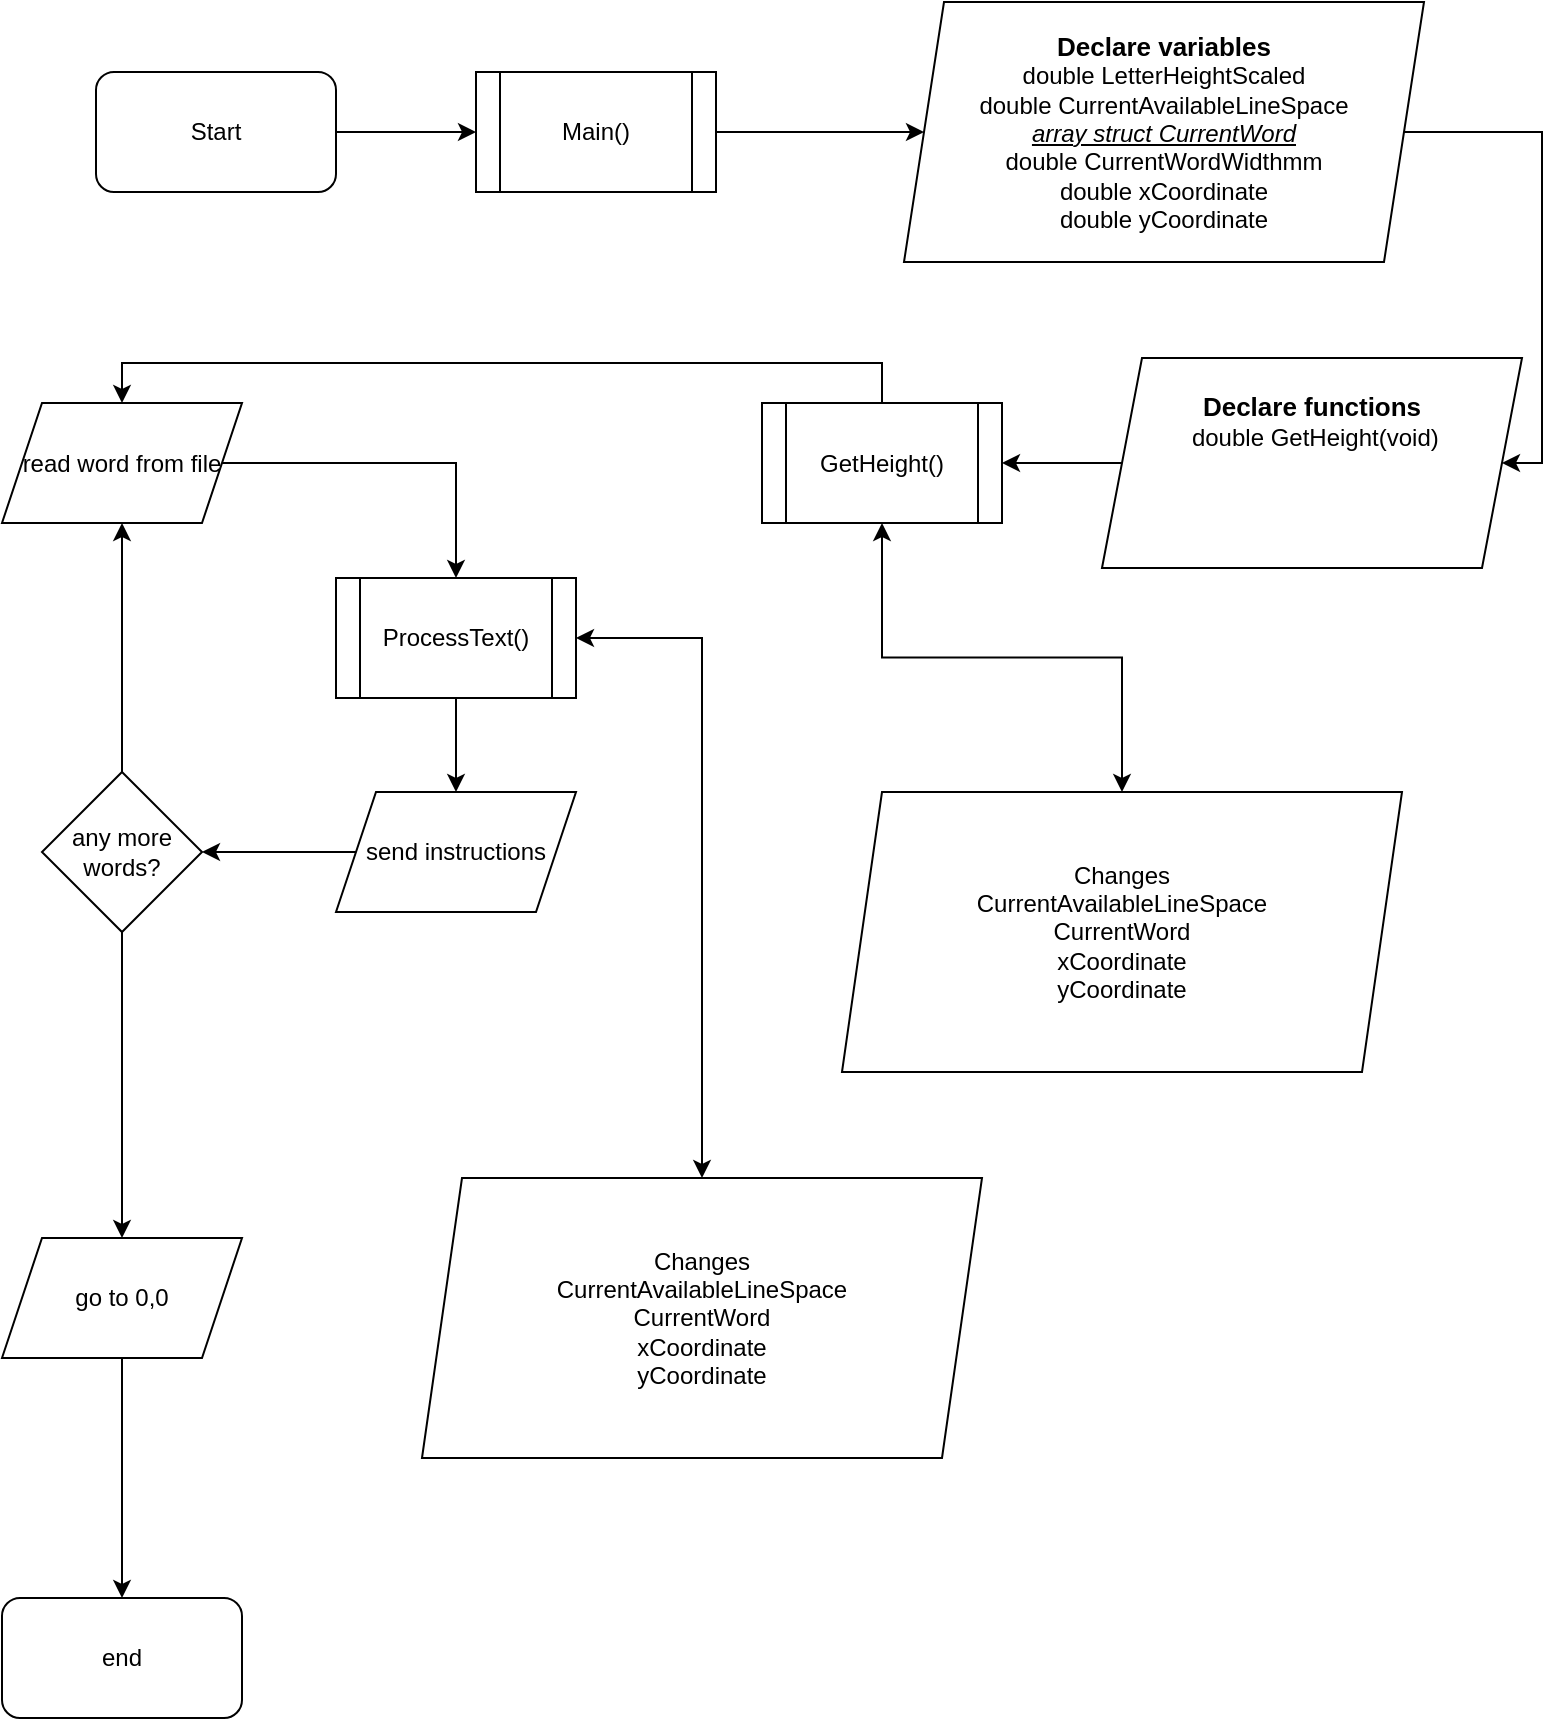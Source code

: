 <mxfile version="25.0.1" pages="2">
  <diagram name="Page-1" id="O9yYPY4qAZch_6_0QE-m">
    <mxGraphModel dx="1363" dy="913" grid="1" gridSize="10" guides="1" tooltips="1" connect="1" arrows="1" fold="1" page="1" pageScale="1" pageWidth="827" pageHeight="1169" math="0" shadow="0">
      <root>
        <mxCell id="0" />
        <mxCell id="1" parent="0" />
        <mxCell id="RyT3h0q8uJ0lcJPvg5cY-3" style="edgeStyle=orthogonalEdgeStyle;rounded=0;orthogonalLoop=1;jettySize=auto;html=1;exitX=1;exitY=0.5;exitDx=0;exitDy=0;entryX=0;entryY=0.5;entryDx=0;entryDy=0;" parent="1" source="RyT3h0q8uJ0lcJPvg5cY-1" target="RyT3h0q8uJ0lcJPvg5cY-2" edge="1">
          <mxGeometry relative="1" as="geometry" />
        </mxCell>
        <mxCell id="RyT3h0q8uJ0lcJPvg5cY-1" value="Start" style="rounded=1;whiteSpace=wrap;html=1;" parent="1" vertex="1">
          <mxGeometry x="57" y="67" width="120" height="60" as="geometry" />
        </mxCell>
        <mxCell id="PSvTm_7GEx3-Y-DfHrny-21" value="" style="edgeStyle=orthogonalEdgeStyle;rounded=0;orthogonalLoop=1;jettySize=auto;html=1;exitX=1;exitY=0.5;exitDx=0;exitDy=0;entryX=0;entryY=0.5;entryDx=0;entryDy=0;" edge="1" parent="1" source="RyT3h0q8uJ0lcJPvg5cY-2" target="PSvTm_7GEx3-Y-DfHrny-20">
          <mxGeometry relative="1" as="geometry" />
        </mxCell>
        <mxCell id="RyT3h0q8uJ0lcJPvg5cY-2" value="Main()" style="rounded=0;whiteSpace=wrap;html=1;shape=process;backgroundOutline=1;" parent="1" vertex="1">
          <mxGeometry x="247" y="67" width="120" height="60" as="geometry" />
        </mxCell>
        <mxCell id="PSvTm_7GEx3-Y-DfHrny-23" value="" style="edgeStyle=orthogonalEdgeStyle;rounded=0;orthogonalLoop=1;jettySize=auto;html=1;entryX=1;entryY=0.5;entryDx=0;entryDy=0;exitX=1;exitY=0.5;exitDx=0;exitDy=0;" edge="1" parent="1" source="PSvTm_7GEx3-Y-DfHrny-20" target="PSvTm_7GEx3-Y-DfHrny-22">
          <mxGeometry relative="1" as="geometry">
            <Array as="points">
              <mxPoint x="780" y="97" />
              <mxPoint x="780" y="263" />
            </Array>
          </mxGeometry>
        </mxCell>
        <mxCell id="PSvTm_7GEx3-Y-DfHrny-20" value="&lt;b&gt;&lt;font style=&quot;font-size: 13px;&quot;&gt;Declare variables&lt;/font&gt;&lt;/b&gt;&lt;div&gt;double LetterHeightScaled&lt;/div&gt;&lt;div&gt;double CurrentAvailableLineSpace&lt;/div&gt;&lt;div&gt;&lt;i style=&quot;&quot;&gt;&lt;u&gt;array struct CurrentWord&lt;/u&gt;&lt;/i&gt;&lt;/div&gt;&lt;div&gt;double CurrentWordWidthmm&lt;/div&gt;&lt;div&gt;double xCoordinate&lt;/div&gt;&lt;div&gt;double yCoordinate&lt;/div&gt;" style="shape=parallelogram;perimeter=parallelogramPerimeter;whiteSpace=wrap;html=1;fixedSize=1;rounded=0;" vertex="1" parent="1">
          <mxGeometry x="461" y="32" width="260" height="130" as="geometry" />
        </mxCell>
        <mxCell id="oYP-oFw4IIcHxhokV4HD-5" style="edgeStyle=orthogonalEdgeStyle;rounded=0;orthogonalLoop=1;jettySize=auto;html=1;exitX=0;exitY=0.5;exitDx=0;exitDy=0;entryX=1;entryY=0.5;entryDx=0;entryDy=0;" edge="1" parent="1" source="PSvTm_7GEx3-Y-DfHrny-22" target="PSvTm_7GEx3-Y-DfHrny-27">
          <mxGeometry relative="1" as="geometry" />
        </mxCell>
        <mxCell id="PSvTm_7GEx3-Y-DfHrny-22" value="&lt;b&gt;&lt;font style=&quot;font-size: 13px;&quot;&gt;Declare functions&lt;/font&gt;&lt;/b&gt;&lt;div&gt;&amp;nbsp;double GetHeight(void)&lt;/div&gt;&lt;div&gt;&lt;br&gt;&lt;div&gt;&lt;br&gt;&lt;/div&gt;&lt;/div&gt;&lt;div&gt;&lt;br&gt;&lt;/div&gt;" style="whiteSpace=wrap;html=1;rounded=0;shape=parallelogram;backgroundOutline=1;perimeter=parallelogramPerimeter;fixedSize=1;" vertex="1" parent="1">
          <mxGeometry x="560" y="210" width="210" height="105" as="geometry" />
        </mxCell>
        <mxCell id="oYP-oFw4IIcHxhokV4HD-12" style="edgeStyle=orthogonalEdgeStyle;rounded=0;orthogonalLoop=1;jettySize=auto;html=1;exitX=0.5;exitY=1;exitDx=0;exitDy=0;entryX=0.5;entryY=0;entryDx=0;entryDy=0;startArrow=classic;startFill=1;" edge="1" parent="1" source="PSvTm_7GEx3-Y-DfHrny-27" target="oYP-oFw4IIcHxhokV4HD-9">
          <mxGeometry relative="1" as="geometry" />
        </mxCell>
        <mxCell id="PSvTm_7GEx3-Y-DfHrny-27" value="GetHeight()" style="shape=process;whiteSpace=wrap;html=1;backgroundOutline=1;" vertex="1" parent="1">
          <mxGeometry x="390" y="232.5" width="120" height="60" as="geometry" />
        </mxCell>
        <mxCell id="PSvTm_7GEx3-Y-DfHrny-40" style="edgeStyle=orthogonalEdgeStyle;rounded=0;orthogonalLoop=1;jettySize=auto;html=1;entryX=0.5;entryY=0;entryDx=0;entryDy=0;exitX=1;exitY=0.5;exitDx=0;exitDy=0;" edge="1" parent="1" source="PSvTm_7GEx3-Y-DfHrny-36" target="PSvTm_7GEx3-Y-DfHrny-37">
          <mxGeometry relative="1" as="geometry">
            <mxPoint x="300" y="290" as="sourcePoint" />
            <Array as="points">
              <mxPoint x="237" y="263" />
            </Array>
          </mxGeometry>
        </mxCell>
        <mxCell id="PSvTm_7GEx3-Y-DfHrny-44" style="edgeStyle=orthogonalEdgeStyle;rounded=0;orthogonalLoop=1;jettySize=auto;html=1;exitX=0.5;exitY=1;exitDx=0;exitDy=0;entryX=0.5;entryY=0;entryDx=0;entryDy=0;" edge="1" parent="1" source="PSvTm_7GEx3-Y-DfHrny-37" target="PSvTm_7GEx3-Y-DfHrny-42">
          <mxGeometry relative="1" as="geometry" />
        </mxCell>
        <mxCell id="oYP-oFw4IIcHxhokV4HD-11" style="edgeStyle=orthogonalEdgeStyle;rounded=0;orthogonalLoop=1;jettySize=auto;html=1;exitX=1;exitY=0.5;exitDx=0;exitDy=0;entryX=0.5;entryY=0;entryDx=0;entryDy=0;startArrow=classic;startFill=1;" edge="1" parent="1" source="PSvTm_7GEx3-Y-DfHrny-37" target="oYP-oFw4IIcHxhokV4HD-7">
          <mxGeometry relative="1" as="geometry" />
        </mxCell>
        <mxCell id="PSvTm_7GEx3-Y-DfHrny-37" value="ProcessText()" style="shape=process;whiteSpace=wrap;html=1;backgroundOutline=1;" vertex="1" parent="1">
          <mxGeometry x="177" y="320" width="120" height="60" as="geometry" />
        </mxCell>
        <mxCell id="PSvTm_7GEx3-Y-DfHrny-39" style="edgeStyle=orthogonalEdgeStyle;rounded=0;orthogonalLoop=1;jettySize=auto;html=1;exitX=0.5;exitY=0;exitDx=0;exitDy=0;entryX=0.5;entryY=1;entryDx=0;entryDy=0;" edge="1" parent="1" source="PSvTm_7GEx3-Y-DfHrny-38" target="PSvTm_7GEx3-Y-DfHrny-36">
          <mxGeometry relative="1" as="geometry">
            <mxPoint x="310" y="370" as="targetPoint" />
            <Array as="points">
              <mxPoint x="70" y="420" />
            </Array>
          </mxGeometry>
        </mxCell>
        <mxCell id="PSvTm_7GEx3-Y-DfHrny-47" style="edgeStyle=orthogonalEdgeStyle;rounded=0;orthogonalLoop=1;jettySize=auto;html=1;exitX=0.5;exitY=1;exitDx=0;exitDy=0;entryX=0.5;entryY=0;entryDx=0;entryDy=0;" edge="1" parent="1" source="PSvTm_7GEx3-Y-DfHrny-38" target="PSvTm_7GEx3-Y-DfHrny-45">
          <mxGeometry relative="1" as="geometry">
            <Array as="points">
              <mxPoint x="70" y="650" />
            </Array>
          </mxGeometry>
        </mxCell>
        <mxCell id="PSvTm_7GEx3-Y-DfHrny-38" value="any more words?" style="rhombus;whiteSpace=wrap;html=1;" vertex="1" parent="1">
          <mxGeometry x="30" y="417" width="80" height="80" as="geometry" />
        </mxCell>
        <mxCell id="PSvTm_7GEx3-Y-DfHrny-43" style="edgeStyle=orthogonalEdgeStyle;rounded=0;orthogonalLoop=1;jettySize=auto;html=1;exitX=1;exitY=0.5;exitDx=0;exitDy=0;entryX=1;entryY=0.5;entryDx=0;entryDy=0;" edge="1" parent="1" source="PSvTm_7GEx3-Y-DfHrny-42" target="PSvTm_7GEx3-Y-DfHrny-38">
          <mxGeometry relative="1" as="geometry" />
        </mxCell>
        <mxCell id="PSvTm_7GEx3-Y-DfHrny-42" value="send instructions" style="shape=parallelogram;perimeter=parallelogramPerimeter;whiteSpace=wrap;html=1;fixedSize=1;" vertex="1" parent="1">
          <mxGeometry x="177" y="427" width="120" height="60" as="geometry" />
        </mxCell>
        <mxCell id="PSvTm_7GEx3-Y-DfHrny-48" style="edgeStyle=orthogonalEdgeStyle;rounded=0;orthogonalLoop=1;jettySize=auto;html=1;exitX=0.5;exitY=1;exitDx=0;exitDy=0;entryX=0.5;entryY=0;entryDx=0;entryDy=0;" edge="1" parent="1" source="PSvTm_7GEx3-Y-DfHrny-45" target="PSvTm_7GEx3-Y-DfHrny-46">
          <mxGeometry relative="1" as="geometry" />
        </mxCell>
        <mxCell id="PSvTm_7GEx3-Y-DfHrny-45" value="go to 0,0" style="shape=parallelogram;perimeter=parallelogramPerimeter;whiteSpace=wrap;html=1;fixedSize=1;" vertex="1" parent="1">
          <mxGeometry x="10" y="650" width="120" height="60" as="geometry" />
        </mxCell>
        <mxCell id="PSvTm_7GEx3-Y-DfHrny-46" value="end" style="rounded=1;whiteSpace=wrap;html=1;" vertex="1" parent="1">
          <mxGeometry x="10" y="830" width="120" height="60" as="geometry" />
        </mxCell>
        <mxCell id="oYP-oFw4IIcHxhokV4HD-2" value="" style="edgeStyle=orthogonalEdgeStyle;rounded=0;orthogonalLoop=1;jettySize=auto;html=1;exitX=0.5;exitY=0;exitDx=0;exitDy=0;entryX=0.5;entryY=0;entryDx=0;entryDy=0;" edge="1" parent="1" source="PSvTm_7GEx3-Y-DfHrny-27" target="PSvTm_7GEx3-Y-DfHrny-36">
          <mxGeometry relative="1" as="geometry">
            <mxPoint x="247" y="263" as="sourcePoint" />
            <mxPoint x="90" y="340" as="targetPoint" />
          </mxGeometry>
        </mxCell>
        <mxCell id="PSvTm_7GEx3-Y-DfHrny-36" value="read word from file" style="shape=parallelogram;perimeter=parallelogramPerimeter;whiteSpace=wrap;html=1;fixedSize=1;" vertex="1" parent="1">
          <mxGeometry x="10" y="232.5" width="120" height="60" as="geometry" />
        </mxCell>
        <mxCell id="oYP-oFw4IIcHxhokV4HD-7" value="Changes&lt;div&gt;CurrentAvailableLineSpace&lt;/div&gt;&lt;div&gt;CurrentWord&lt;br&gt;&lt;div&gt;xCoordinate&lt;/div&gt;&lt;div&gt;yCoordinate&lt;/div&gt;&lt;/div&gt;" style="shape=parallelogram;perimeter=parallelogramPerimeter;whiteSpace=wrap;html=1;fixedSize=1;" vertex="1" parent="1">
          <mxGeometry x="220" y="620" width="280" height="140" as="geometry" />
        </mxCell>
        <mxCell id="oYP-oFw4IIcHxhokV4HD-9" value="Changes&lt;div&gt;CurrentAvailableLineSpace&lt;/div&gt;&lt;div&gt;CurrentWord&lt;br&gt;&lt;div&gt;xCoordinate&lt;/div&gt;&lt;div&gt;yCoordinate&lt;/div&gt;&lt;/div&gt;" style="shape=parallelogram;perimeter=parallelogramPerimeter;whiteSpace=wrap;html=1;fixedSize=1;" vertex="1" parent="1">
          <mxGeometry x="430" y="427" width="280" height="140" as="geometry" />
        </mxCell>
      </root>
    </mxGraphModel>
  </diagram>
  <diagram id="rnZnNiLrRkfmeJ1iTpo8" name="Page-2">
    <mxGraphModel dx="1272" dy="852" grid="1" gridSize="10" guides="1" tooltips="1" connect="1" arrows="1" fold="1" page="1" pageScale="1" pageWidth="827" pageHeight="1169" math="0" shadow="0">
      <root>
        <mxCell id="0" />
        <mxCell id="1" parent="0" />
        <mxCell id="nWOsjJTy5GrBwk9Dym0t-1" value="GetText(void)" style="shape=process;whiteSpace=wrap;html=1;backgroundOutline=1;" vertex="1" parent="1">
          <mxGeometry x="260" y="60" width="120" height="60" as="geometry" />
        </mxCell>
        <mxCell id="nWOsjJTy5GrBwk9Dym0t-7" style="edgeStyle=orthogonalEdgeStyle;rounded=0;orthogonalLoop=1;jettySize=auto;html=1;exitX=0.5;exitY=1;exitDx=0;exitDy=0;" edge="1" parent="1" source="nWOsjJTy5GrBwk9Dym0t-2">
          <mxGeometry relative="1" as="geometry">
            <mxPoint x="310" y="330" as="targetPoint" />
          </mxGeometry>
        </mxCell>
        <mxCell id="nWOsjJTy5GrBwk9Dym0t-2" value="input file name" style="shape=parallelogram;perimeter=parallelogramPerimeter;whiteSpace=wrap;html=1;fixedSize=1;" vertex="1" parent="1">
          <mxGeometry x="250" y="180" width="120" height="60" as="geometry" />
        </mxCell>
        <mxCell id="nWOsjJTy5GrBwk9Dym0t-5" style="edgeStyle=orthogonalEdgeStyle;rounded=0;orthogonalLoop=1;jettySize=auto;html=1;exitX=0.5;exitY=1;exitDx=0;exitDy=0;entryX=0.567;entryY=-0.05;entryDx=0;entryDy=0;entryPerimeter=0;" edge="1" parent="1" source="nWOsjJTy5GrBwk9Dym0t-1" target="nWOsjJTy5GrBwk9Dym0t-2">
          <mxGeometry relative="1" as="geometry" />
        </mxCell>
        <mxCell id="nWOsjJTy5GrBwk9Dym0t-10" style="edgeStyle=orthogonalEdgeStyle;rounded=0;orthogonalLoop=1;jettySize=auto;html=1;exitX=0.5;exitY=1;exitDx=0;exitDy=0;entryX=0.5;entryY=0;entryDx=0;entryDy=0;" edge="1" parent="1">
          <mxGeometry relative="1" as="geometry">
            <mxPoint x="560" y="230" as="sourcePoint" />
            <mxPoint x="560" y="290" as="targetPoint" />
          </mxGeometry>
        </mxCell>
        <mxCell id="nWOsjJTy5GrBwk9Dym0t-8" value="open file" style="shape=parallelogram;perimeter=parallelogramPerimeter;whiteSpace=wrap;html=1;fixedSize=1;" vertex="1" parent="1">
          <mxGeometry x="250" y="270" width="120" height="60" as="geometry" />
        </mxCell>
        <mxCell id="nWOsjJTy5GrBwk9Dym0t-11" value="ProcessWord" style="shape=process;whiteSpace=wrap;html=1;backgroundOutline=1;" vertex="1" parent="1">
          <mxGeometry x="420" y="100" width="280" height="140" as="geometry" />
        </mxCell>
        <mxCell id="a2E5ijAHfJek6qGxfJAZ-3" style="edgeStyle=orthogonalEdgeStyle;rounded=0;orthogonalLoop=1;jettySize=auto;html=1;exitX=0.5;exitY=1;exitDx=0;exitDy=0;entryX=0.5;entryY=0;entryDx=0;entryDy=0;" edge="1" parent="1" source="a2E5ijAHfJek6qGxfJAZ-1" target="a2E5ijAHfJek6qGxfJAZ-2">
          <mxGeometry relative="1" as="geometry" />
        </mxCell>
        <mxCell id="a2E5ijAHfJek6qGxfJAZ-1" value="read first instruction and create 3 dimensional struct of int with number of rows dependent on last number" style="shape=parallelogram;perimeter=parallelogramPerimeter;whiteSpace=wrap;html=1;fixedSize=1;" vertex="1" parent="1">
          <mxGeometry x="380" y="290" width="240" height="120" as="geometry" />
        </mxCell>
        <mxCell id="a2E5ijAHfJek6qGxfJAZ-7" style="edgeStyle=orthogonalEdgeStyle;rounded=0;orthogonalLoop=1;jettySize=auto;html=1;exitX=0.5;exitY=1;exitDx=0;exitDy=0;" edge="1" parent="1" source="a2E5ijAHfJek6qGxfJAZ-2">
          <mxGeometry relative="1" as="geometry">
            <mxPoint x="490.667" y="600" as="targetPoint" />
          </mxGeometry>
        </mxCell>
        <mxCell id="a2E5ijAHfJek6qGxfJAZ-2" value="read next instruction and increment WordWidth" style="shape=parallelogram;perimeter=parallelogramPerimeter;whiteSpace=wrap;html=1;fixedSize=1;" vertex="1" parent="1">
          <mxGeometry x="430" y="470" width="120" height="60" as="geometry" />
        </mxCell>
        <mxCell id="a2E5ijAHfJek6qGxfJAZ-6" style="edgeStyle=orthogonalEdgeStyle;rounded=0;orthogonalLoop=1;jettySize=auto;html=1;exitX=0;exitY=0.5;exitDx=0;exitDy=0;entryX=0;entryY=0.5;entryDx=0;entryDy=0;" edge="1" parent="1" source="a2E5ijAHfJek6qGxfJAZ-4" target="a2E5ijAHfJek6qGxfJAZ-2">
          <mxGeometry relative="1" as="geometry">
            <Array as="points">
              <mxPoint x="260" y="760" />
              <mxPoint x="260" y="500" />
            </Array>
          </mxGeometry>
        </mxCell>
        <mxCell id="a2E5ijAHfJek6qGxfJAZ-10" style="edgeStyle=orthogonalEdgeStyle;rounded=0;orthogonalLoop=1;jettySize=auto;html=1;exitX=0.5;exitY=1;exitDx=0;exitDy=0;" edge="1" parent="1" source="a2E5ijAHfJek6qGxfJAZ-4" target="a2E5ijAHfJek6qGxfJAZ-11">
          <mxGeometry relative="1" as="geometry">
            <mxPoint x="450" y="890" as="targetPoint" />
          </mxGeometry>
        </mxCell>
        <mxCell id="a2E5ijAHfJek6qGxfJAZ-4" value="is space" style="rhombus;whiteSpace=wrap;html=1;" vertex="1" parent="1">
          <mxGeometry x="414" y="720" width="80" height="80" as="geometry" />
        </mxCell>
        <mxCell id="a2E5ijAHfJek6qGxfJAZ-9" style="edgeStyle=orthogonalEdgeStyle;rounded=0;orthogonalLoop=1;jettySize=auto;html=1;exitX=0.5;exitY=1;exitDx=0;exitDy=0;entryX=0.5;entryY=0;entryDx=0;entryDy=0;" edge="1" parent="1" source="a2E5ijAHfJek6qGxfJAZ-8" target="a2E5ijAHfJek6qGxfJAZ-4">
          <mxGeometry relative="1" as="geometry" />
        </mxCell>
        <mxCell id="a2E5ijAHfJek6qGxfJAZ-8" value="append to array" style="shape=parallelogram;perimeter=parallelogramPerimeter;whiteSpace=wrap;html=1;fixedSize=1;" vertex="1" parent="1">
          <mxGeometry x="430" y="600" width="120" height="60" as="geometry" />
        </mxCell>
        <mxCell id="a2E5ijAHfJek6qGxfJAZ-12" style="edgeStyle=orthogonalEdgeStyle;rounded=0;orthogonalLoop=1;jettySize=auto;html=1;exitX=1;exitY=0.5;exitDx=0;exitDy=0;" edge="1" parent="1" source="a2E5ijAHfJek6qGxfJAZ-11">
          <mxGeometry relative="1" as="geometry">
            <mxPoint x="640" y="985.333" as="targetPoint" />
          </mxGeometry>
        </mxCell>
        <mxCell id="a2E5ijAHfJek6qGxfJAZ-14" style="edgeStyle=orthogonalEdgeStyle;rounded=0;orthogonalLoop=1;jettySize=auto;html=1;exitX=0.5;exitY=1;exitDx=0;exitDy=0;" edge="1" parent="1" source="a2E5ijAHfJek6qGxfJAZ-11" target="a2E5ijAHfJek6qGxfJAZ-15">
          <mxGeometry relative="1" as="geometry">
            <mxPoint x="170" y="1030" as="targetPoint" />
          </mxGeometry>
        </mxCell>
        <mxCell id="a2E5ijAHfJek6qGxfJAZ-11" value="word width greater than available width" style="rhombus;whiteSpace=wrap;html=1;" vertex="1" parent="1">
          <mxGeometry x="220" y="850" width="270" height="270" as="geometry" />
        </mxCell>
        <mxCell id="a2E5ijAHfJek6qGxfJAZ-15" value="-5 from y reference coordinate&lt;div&gt;set available width to max&lt;/div&gt;" style="shape=parallelogram;perimeter=parallelogramPerimeter;whiteSpace=wrap;html=1;fixedSize=1;" vertex="1" parent="1">
          <mxGeometry x="60" y="1020" width="120" height="60" as="geometry" />
        </mxCell>
      </root>
    </mxGraphModel>
  </diagram>
</mxfile>
